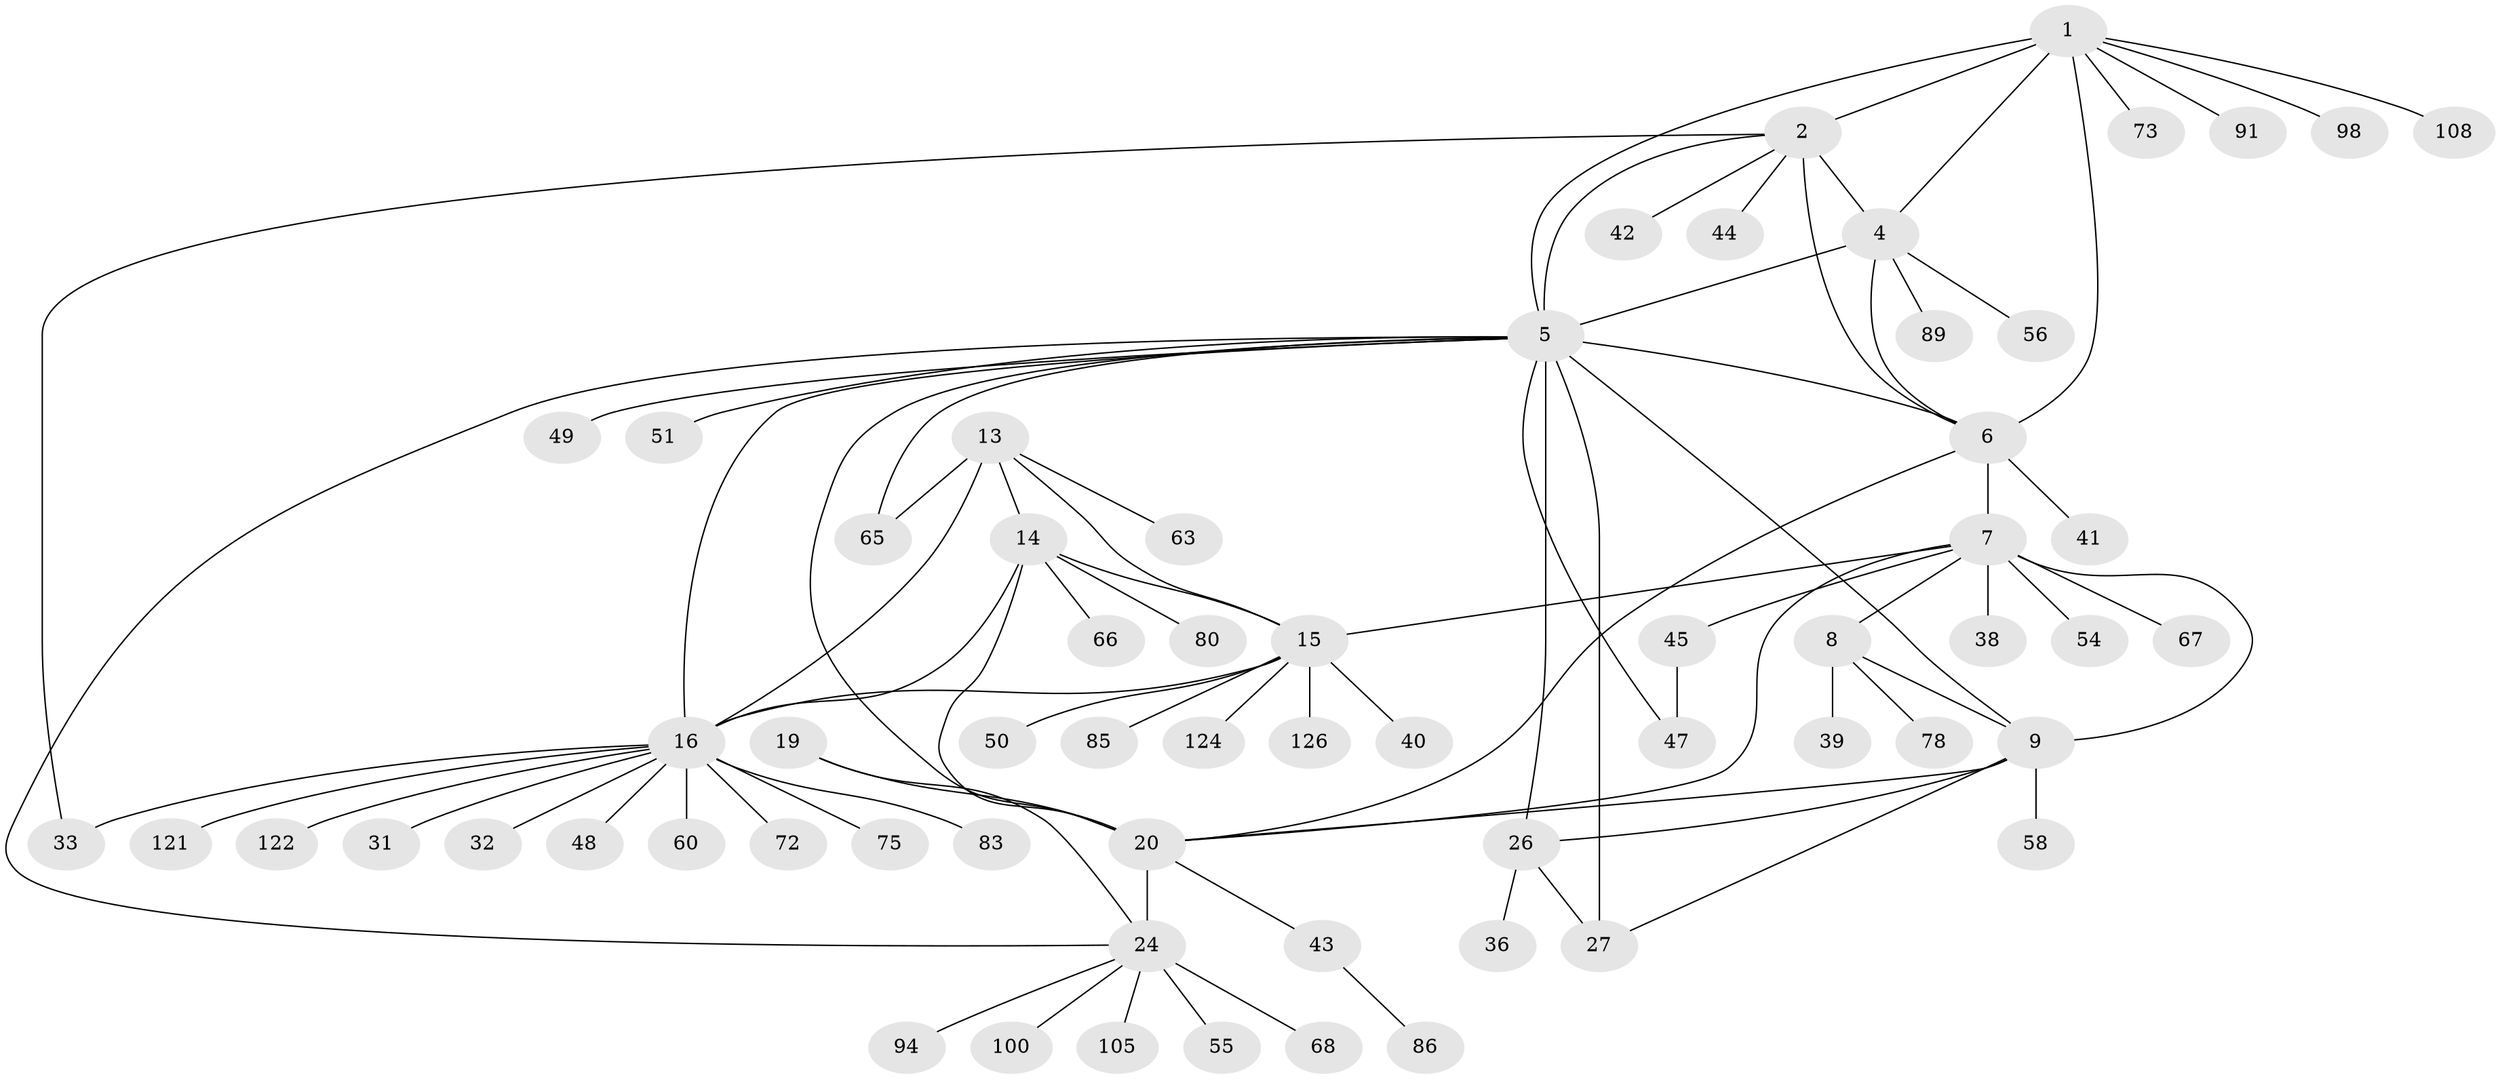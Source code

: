 // original degree distribution, {9: 0.03968253968253968, 7: 0.03968253968253968, 8: 0.047619047619047616, 11: 0.047619047619047616, 13: 0.007936507936507936, 6: 0.023809523809523808, 5: 0.023809523809523808, 12: 0.007936507936507936, 1: 0.6111111111111112, 2: 0.1111111111111111, 3: 0.023809523809523808, 4: 0.015873015873015872}
// Generated by graph-tools (version 1.1) at 2025/15/03/09/25 04:15:52]
// undirected, 63 vertices, 86 edges
graph export_dot {
graph [start="1"]
  node [color=gray90,style=filled];
  1;
  2 [super="+3"];
  4;
  5 [super="+104+25"];
  6 [super="+57+34+96"];
  7 [super="+12+10+119+81+123+11"];
  8 [super="+62+46"];
  9 [super="+30+106+117+76"];
  13 [super="+18"];
  14;
  15;
  16 [super="+17"];
  19;
  20 [super="+53+21+110+64+23"];
  24;
  26 [super="+29"];
  27;
  31;
  32 [super="+113"];
  33 [super="+90"];
  36;
  38;
  39;
  40;
  41 [super="+114+93+112"];
  42;
  43;
  44;
  45;
  47 [super="+52"];
  48;
  49;
  50;
  51;
  54;
  55 [super="+71"];
  56;
  58;
  60;
  63;
  65;
  66 [super="+116"];
  67 [super="+125+79+74"];
  68;
  72;
  73;
  75;
  78;
  80;
  83;
  85;
  86;
  89;
  91;
  94;
  98;
  100;
  105;
  108;
  121;
  122;
  124;
  126;
  1 -- 2 [weight=2];
  1 -- 4;
  1 -- 5;
  1 -- 6;
  1 -- 73;
  1 -- 91;
  1 -- 98;
  1 -- 108;
  2 -- 4 [weight=2];
  2 -- 5 [weight=2];
  2 -- 6 [weight=2];
  2 -- 42;
  2 -- 44;
  2 -- 33;
  4 -- 5;
  4 -- 6;
  4 -- 56;
  4 -- 89;
  5 -- 6;
  5 -- 16 [weight=2];
  5 -- 65;
  5 -- 9 [weight=2];
  5 -- 47;
  5 -- 49;
  5 -- 51;
  5 -- 20 [weight=2];
  5 -- 24;
  5 -- 26 [weight=4];
  5 -- 27 [weight=2];
  6 -- 20;
  6 -- 41;
  6 -- 7;
  7 -- 8 [weight=4];
  7 -- 9 [weight=4];
  7 -- 54;
  7 -- 15;
  7 -- 67;
  7 -- 38;
  7 -- 45;
  7 -- 20;
  8 -- 9;
  8 -- 39;
  8 -- 78;
  9 -- 58;
  9 -- 26 [weight=2];
  9 -- 27;
  9 -- 20;
  13 -- 14 [weight=2];
  13 -- 15 [weight=2];
  13 -- 16 [weight=4];
  13 -- 65;
  13 -- 63;
  14 -- 15;
  14 -- 16 [weight=2];
  14 -- 66;
  14 -- 80;
  14 -- 20;
  15 -- 16 [weight=2];
  15 -- 40;
  15 -- 50;
  15 -- 85;
  15 -- 124;
  15 -- 126;
  16 -- 32;
  16 -- 33;
  16 -- 75;
  16 -- 83;
  16 -- 122;
  16 -- 72;
  16 -- 48;
  16 -- 121;
  16 -- 60;
  16 -- 31;
  19 -- 20 [weight=4];
  19 -- 24;
  20 -- 24 [weight=4];
  20 -- 43;
  24 -- 55;
  24 -- 68;
  24 -- 94;
  24 -- 100;
  24 -- 105;
  26 -- 27 [weight=2];
  26 -- 36;
  43 -- 86;
  45 -- 47;
}
